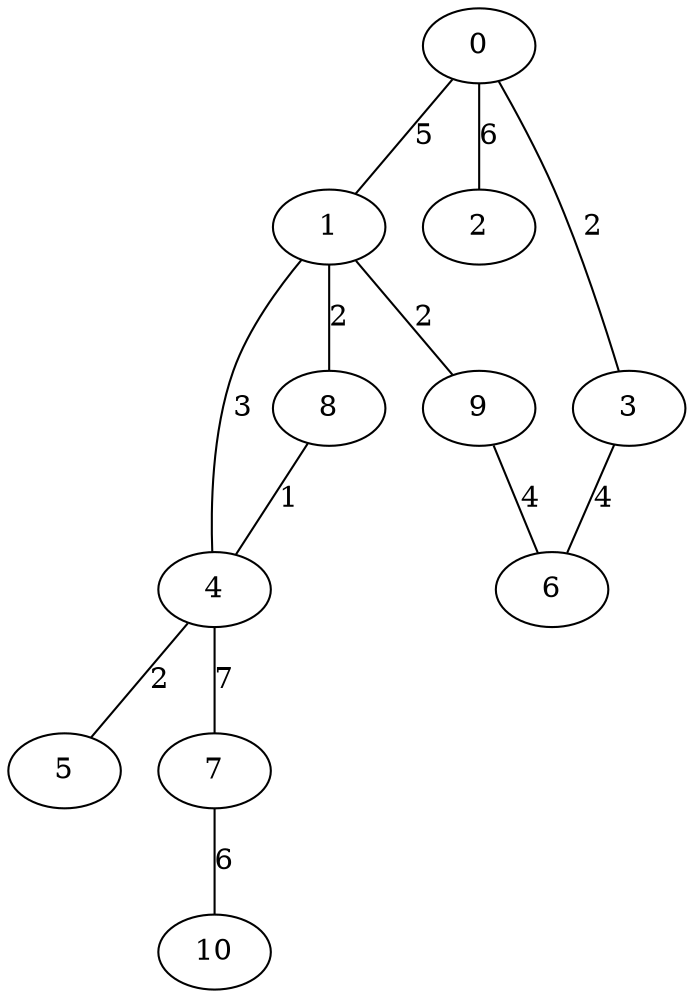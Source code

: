 graph g {
  0 [ habit = 5, size = 475, x = 3, y = 5 ]
  1 [ habit = 6, size = 66, x = 5, y = 6 ]
  2 [ base = 2, habit = 11, size = 359, x = 1, y = 3 ]
  3 [ habit = 6, size = 90, x = 2, y = 8 ]
  4 [ habit = 2, size = 316, x = 6, y = 4 ]
  5 [ habit = 12, size = 224, x = 6, y = 1 ]
  6 [ habit = 1, size = 455, x = 3, y = 10 ]
  7 [ habit = 4, size = 240, x = 8, y = 4 ]
  8 [ base = 1, habit = 4, size = 280, x = 6, y = 6 ]
  9 [ habit = 7, size = 201, x = 4, y = 8 ]
  10 [ habit = 9, size = 57, x = 10, y = 3 ]

  0 -- 1 [ label = 5, weight = 5 ]
  0 -- 2 [ label = 6, weight = 6 ]
  0 -- 3 [ label = 2, weight = 2 ]
  1 -- 8 [ label = 2, weight = 2 ]
  1 -- 4 [ label = 3, weight = 3 ]
  1 -- 9 [ label = 2, weight = 2 ]
  3 -- 6 [ label = 4, weight = 4 ]
  4 -- 5 [ label = 2, weight = 2 ]
  4 -- 7 [ label = 7, weight = 7 ]
  7 -- 10 [ label = 6, weight = 6 ]
  8 -- 4 [ label = 1, weight = 1 ]
  9 -- 6 [ label = 4, weight = 4 ]
}
